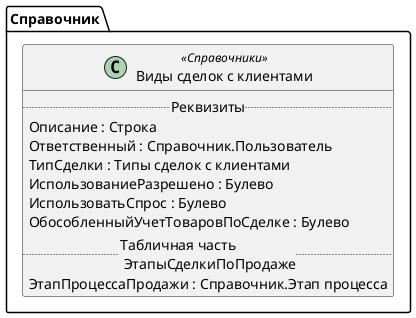 ﻿@startuml ВидыСделокСКлиентами
'!include templates.wsd
'..\include templates.wsd
class Справочник.ВидыСделокСКлиентами as "Виды сделок с клиентами" <<Справочники>>
{
..Реквизиты..
Описание : Строка
Ответственный : Справочник.Пользователь
ТипСделки : Типы сделок с клиентами
ИспользованиеРазрешено : Булево
ИспользоватьСпрос : Булево
ОбособленныйУчетТоваровПоСделке : Булево
..Табличная часть \n ЭтапыСделкиПоПродаже..
ЭтапПроцессаПродажи : Справочник.Этап процесса
}
@enduml
